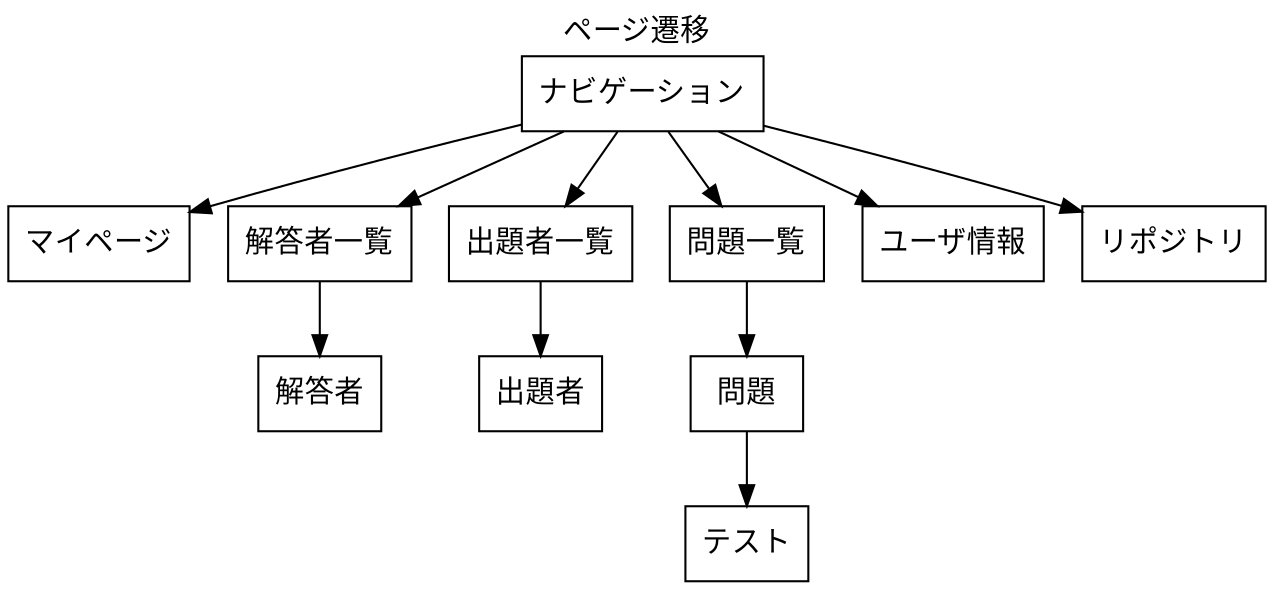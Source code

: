 digraph graph_name {
	graph [
		fontname = "Ubuntu",
		labelloc = "t",
		label = "ページ遷移",
	];
	node [
		fontname = "Ubuntu",
		shape = "box",
	];
	edge [
		fontname = "Ubuntu",
	];

	"nav" [label = "ナビゲーション"];
	"mypage" [label = "マイページ"];
	"mypage/kaitosha_ichiran" [label = "解答者一覧"];
	"mypage/kaitosha" [label = "解答者"];
	"mypage/shutsudaisha_ichiran" [label = "出題者一覧"];
	"mypage/shutsudaisha" [label = "出題者"];
	"mypage/mondai_ichiran" [label = "問題一覧"];
	"mypage/mondai" [label = "問題"];
	"mypage/test" [label = "テスト"];
	"mypage/account" [label = "ユーザ情報"];
	"mypage/repository" [label = "リポジトリ"];

	"nav" -> "mypage" [label = ""];
	"nav" -> "mypage/kaitosha_ichiran" [label = ""];
	"nav" -> "mypage/shutsudaisha_ichiran" [label = ""];
	"nav" -> "mypage/mondai_ichiran" [label = ""];
	"nav" -> "mypage/account" [label = ""];
	"nav" -> "mypage/repository" [label = ""];
	"mypage/kaitosha_ichiran" -> "mypage/kaitosha" [label = ""];
	"mypage/shutsudaisha_ichiran" -> "mypage/shutsudaisha" [label = ""];
	"mypage/mondai_ichiran" -> "mypage/mondai" [label = ""];
	"mypage/mondai" -> "mypage/test" [label = ""];

	{rank = same; "mypage/shutsudaisha_ichiran"; "mypage/mondai_ichiran"}
	{rank = same; "mypage/shutsudaisha"; "mypage/mondai"}
}
